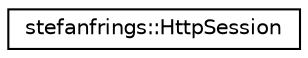 digraph "Graphical Class Hierarchy"
{
 // LATEX_PDF_SIZE
  edge [fontname="Helvetica",fontsize="10",labelfontname="Helvetica",labelfontsize="10"];
  node [fontname="Helvetica",fontsize="10",shape=record];
  rankdir="LR";
  Node0 [label="stefanfrings::HttpSession",height=0.2,width=0.4,color="black", fillcolor="white", style="filled",URL="$classstefanfrings_1_1HttpSession.html",tooltip="This class stores data for a single HTTP session."];
}
